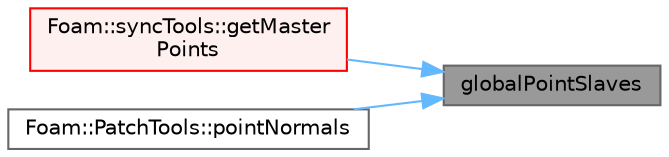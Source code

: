 digraph "globalPointSlaves"
{
 // LATEX_PDF_SIZE
  bgcolor="transparent";
  edge [fontname=Helvetica,fontsize=10,labelfontname=Helvetica,labelfontsize=10];
  node [fontname=Helvetica,fontsize=10,shape=box,height=0.2,width=0.4];
  rankdir="RL";
  Node1 [id="Node000001",label="globalPointSlaves",height=0.2,width=0.4,color="gray40", fillcolor="grey60", style="filled", fontcolor="black",tooltip=" "];
  Node1 -> Node2 [id="edge1_Node000001_Node000002",dir="back",color="steelblue1",style="solid",tooltip=" "];
  Node2 [id="Node000002",label="Foam::syncTools::getMaster\lPoints",height=0.2,width=0.4,color="red", fillcolor="#FFF0F0", style="filled",URL="$classFoam_1_1syncTools.html#a1f0bef2baf4f87b96841568c88998603",tooltip=" "];
  Node1 -> Node4 [id="edge2_Node000001_Node000004",dir="back",color="steelblue1",style="solid",tooltip=" "];
  Node4 [id="Node000004",label="Foam::PatchTools::pointNormals",height=0.2,width=0.4,color="grey40", fillcolor="white", style="filled",URL="$classFoam_1_1PatchTools.html#a7edc94f01b2f8536ea376b2c3dfcb1e2",tooltip=" "];
}
